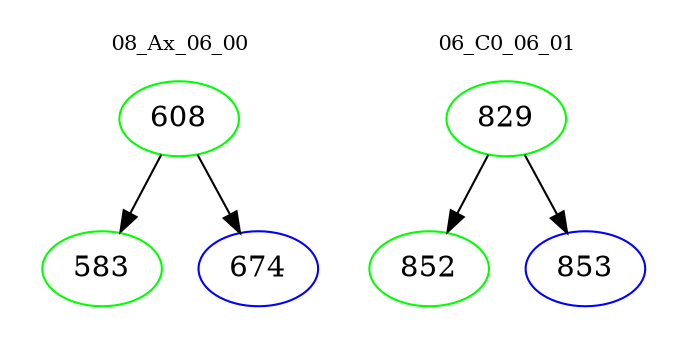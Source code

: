 digraph{
subgraph cluster_0 {
color = white
label = "08_Ax_06_00";
fontsize=10;
T0_608 [label="608", color="green"]
T0_608 -> T0_583 [color="black"]
T0_583 [label="583", color="green"]
T0_608 -> T0_674 [color="black"]
T0_674 [label="674", color="blue"]
}
subgraph cluster_1 {
color = white
label = "06_C0_06_01";
fontsize=10;
T1_829 [label="829", color="green"]
T1_829 -> T1_852 [color="black"]
T1_852 [label="852", color="green"]
T1_829 -> T1_853 [color="black"]
T1_853 [label="853", color="blue"]
}
}
